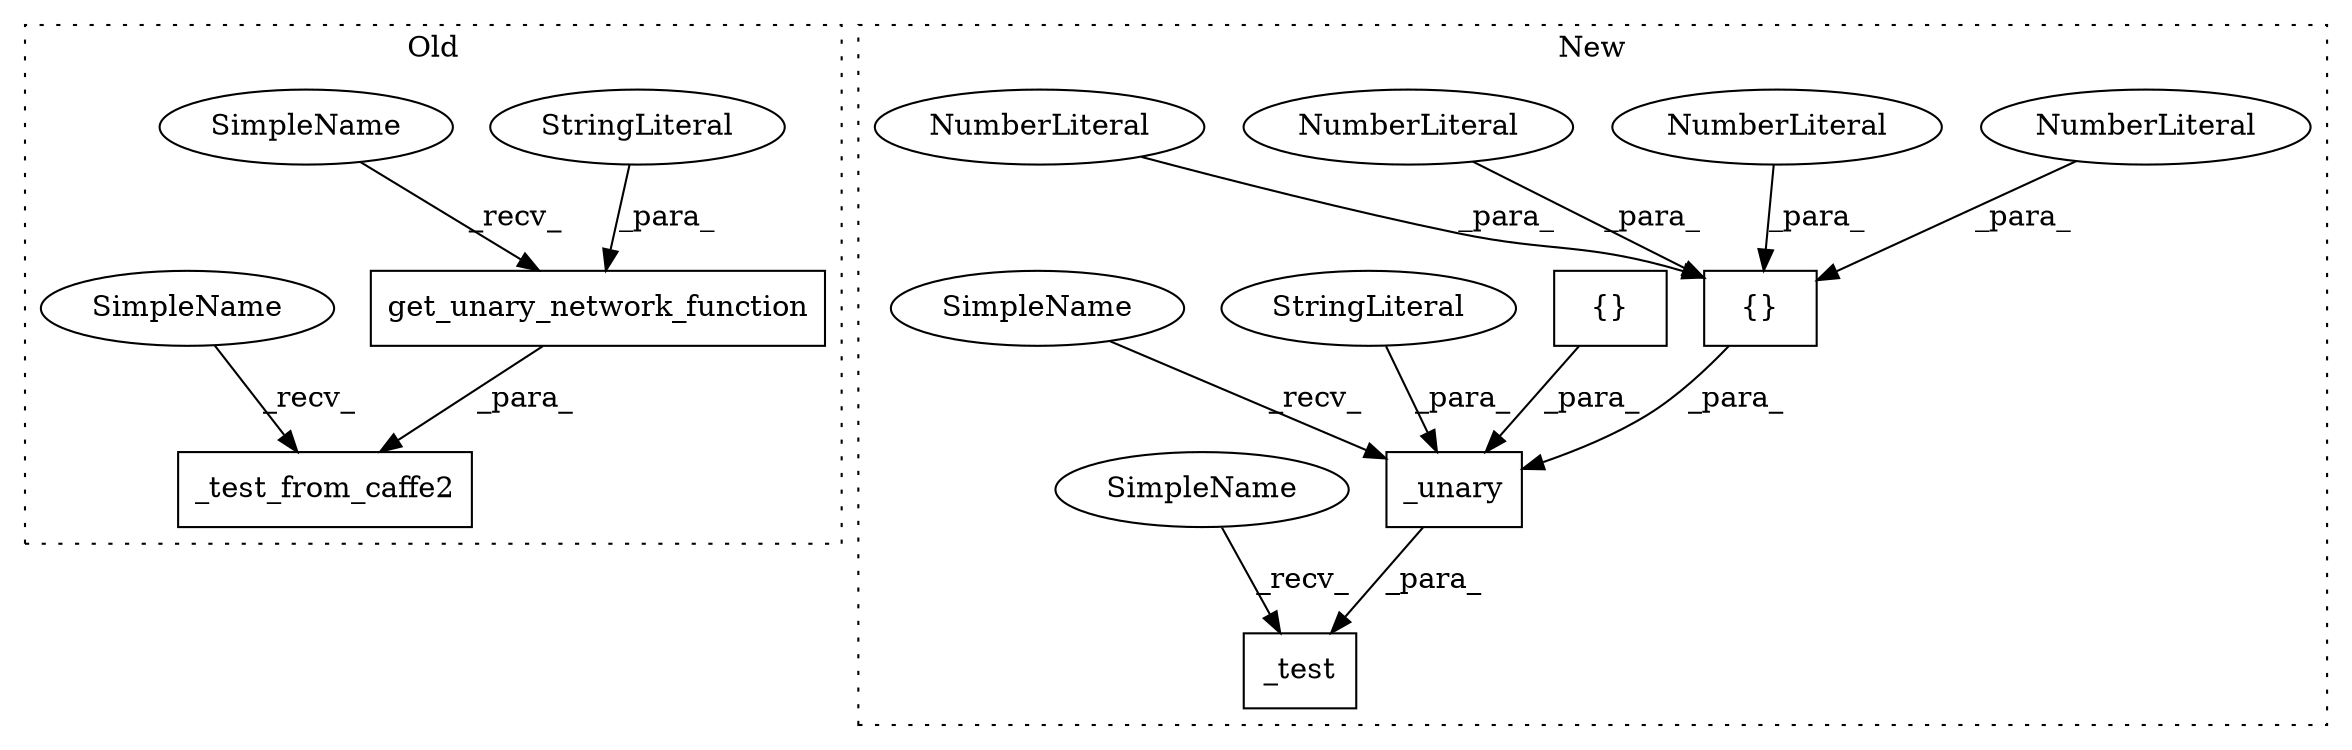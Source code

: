digraph G {
subgraph cluster0 {
1 [label="get_unary_network_function" a="32" s="33325,33363" l="27,1" shape="box"];
7 [label="StringLiteral" a="45" s="33352" l="11" shape="ellipse"];
8 [label="_test_from_caffe2" a="32" s="33302,33364" l="18,1" shape="box"];
13 [label="SimpleName" a="42" s="33320" l="4" shape="ellipse"];
14 [label="SimpleName" a="42" s="33297" l="4" shape="ellipse"];
label = "Old";
style="dotted";
}
subgraph cluster1 {
2 [label="{}" a="4" s="32855,32863" l="1,1" shape="box"];
3 [label="NumberLiteral" a="34" s="32858" l="1" shape="ellipse"];
4 [label="NumberLiteral" a="34" s="32860" l="1" shape="ellipse"];
5 [label="NumberLiteral" a="34" s="32856" l="1" shape="ellipse"];
6 [label="NumberLiteral" a="34" s="32862" l="1" shape="ellipse"];
9 [label="_unary" a="32" s="32808,32864" l="7,1" shape="box"];
10 [label="_test" a="32" s="32797,32865" l="6,1" shape="box"];
11 [label="{}" a="4" s="32836,32844" l="1,1" shape="box"];
12 [label="StringLiteral" a="45" s="32815" l="11" shape="ellipse"];
15 [label="SimpleName" a="42" s="32803" l="4" shape="ellipse"];
16 [label="SimpleName" a="42" s="32792" l="4" shape="ellipse"];
label = "New";
style="dotted";
}
1 -> 8 [label="_para_"];
2 -> 9 [label="_para_"];
3 -> 2 [label="_para_"];
4 -> 2 [label="_para_"];
5 -> 2 [label="_para_"];
6 -> 2 [label="_para_"];
7 -> 1 [label="_para_"];
9 -> 10 [label="_para_"];
11 -> 9 [label="_para_"];
12 -> 9 [label="_para_"];
13 -> 1 [label="_recv_"];
14 -> 8 [label="_recv_"];
15 -> 9 [label="_recv_"];
16 -> 10 [label="_recv_"];
}
